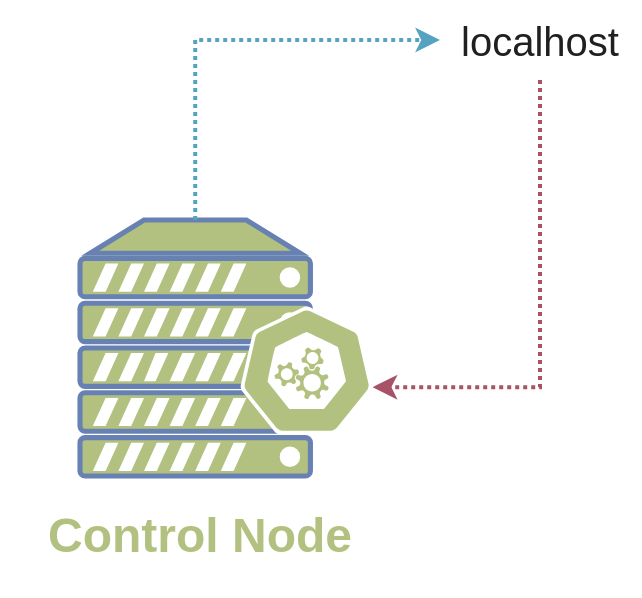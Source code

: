 <mxfile version="13.2.2" type="device"><diagram id="V8xnyMEuWjSteqbyEEz8" name="Page-1"><mxGraphModel dx="1106" dy="1003" grid="1" gridSize="10" guides="1" tooltips="1" connect="1" arrows="1" fold="1" page="1" pageScale="1" pageWidth="850" pageHeight="1100" math="0" shadow="0"><root><mxCell id="0"/><mxCell id="1" parent="0"/><mxCell id="E4LtyYp13uU-NX76geS4-5" value="" style="group" parent="1" vertex="1" connectable="0"><mxGeometry x="340" y="350" width="146.67" height="128" as="geometry"/></mxCell><mxCell id="E4LtyYp13uU-NX76geS4-2" value="" style="fontColor=#0066CC;verticalAlign=top;verticalLabelPosition=bottom;labelPosition=center;align=center;html=1;outlineConnect=0;fillColor=#B2C17F;strokeColor=#6881B3;gradientColor=none;gradientDirection=north;strokeWidth=2;shape=mxgraph.networks.server;aspect=fixed;" parent="E4LtyYp13uU-NX76geS4-5" vertex="1"><mxGeometry width="115.2" height="128" as="geometry"/></mxCell><mxCell id="E4LtyYp13uU-NX76geS4-4" value="" style="html=1;dashed=0;whitespace=wrap;fillColor=#B2C17F;strokeColor=#ffffff;points=[[0.005,0.63,0],[0.1,0.2,0],[0.9,0.2,0],[0.5,0,0],[0.995,0.63,0],[0.72,0.99,0],[0.5,1,0],[0.28,0.99,0]];shape=mxgraph.kubernetes.icon;prIcon=master;aspect=fixed;" parent="E4LtyYp13uU-NX76geS4-5" vertex="1"><mxGeometry x="80" y="43.26" width="66.67" height="64" as="geometry"/></mxCell><mxCell id="E4LtyYp13uU-NX76geS4-9" value="&lt;b style=&quot;font-size: 24px;&quot;&gt;&lt;font style=&quot;font-size: 24px;&quot;&gt;Control Node&lt;/font&gt;&lt;/b&gt;" style="text;html=1;strokeColor=none;fillColor=none;align=center;verticalAlign=middle;whiteSpace=wrap;rounded=0;fontSize=24;fontColor=#B2C17F;" parent="1" vertex="1"><mxGeometry x="300.0" y="478" width="200" height="60" as="geometry"/></mxCell><mxCell id="TbkMazTRyBFSTcp3wrPn-10" value="&lt;font color=&quot;#202020&quot;&gt;localhost&lt;/font&gt;" style="text;html=1;strokeColor=none;fillColor=none;align=center;verticalAlign=middle;whiteSpace=wrap;rounded=0;fontSize=20;fontStyle=0" parent="1" vertex="1"><mxGeometry x="520" y="240" width="100" height="40" as="geometry"/></mxCell><mxCell id="E4LtyYp13uU-NX76geS4-27" style="rounded=0;orthogonalLoop=1;jettySize=auto;html=1;fontSize=20;dashed=1;dashPattern=1 1;strokeWidth=2;strokeColor=#55A3C0;edgeStyle=orthogonalEdgeStyle;exitX=0.5;exitY=0;exitDx=0;exitDy=0;exitPerimeter=0;entryX=0;entryY=0.5;entryDx=0;entryDy=0;" parent="1" edge="1" target="TbkMazTRyBFSTcp3wrPn-10" source="E4LtyYp13uU-NX76geS4-2"><mxGeometry relative="1" as="geometry"><mxPoint x="410" y="270" as="sourcePoint"/><mxPoint x="610" y="370" as="targetPoint"/></mxGeometry></mxCell><mxCell id="cxvdFBnRSafSF-yrLPic-2" style="rounded=0;orthogonalLoop=1;jettySize=auto;html=1;fontSize=20;dashed=1;dashPattern=1 1;strokeWidth=2;strokeColor=#A85267;edgeStyle=orthogonalEdgeStyle;exitX=0.5;exitY=1;exitDx=0;exitDy=0;entryX=0.995;entryY=0.63;entryDx=0;entryDy=0;entryPerimeter=0;" edge="1" parent="1" source="TbkMazTRyBFSTcp3wrPn-10" target="E4LtyYp13uU-NX76geS4-4"><mxGeometry relative="1" as="geometry"><mxPoint x="420" y="670" as="sourcePoint"/><mxPoint x="330" y="840" as="targetPoint"/></mxGeometry></mxCell></root></mxGraphModel></diagram></mxfile>